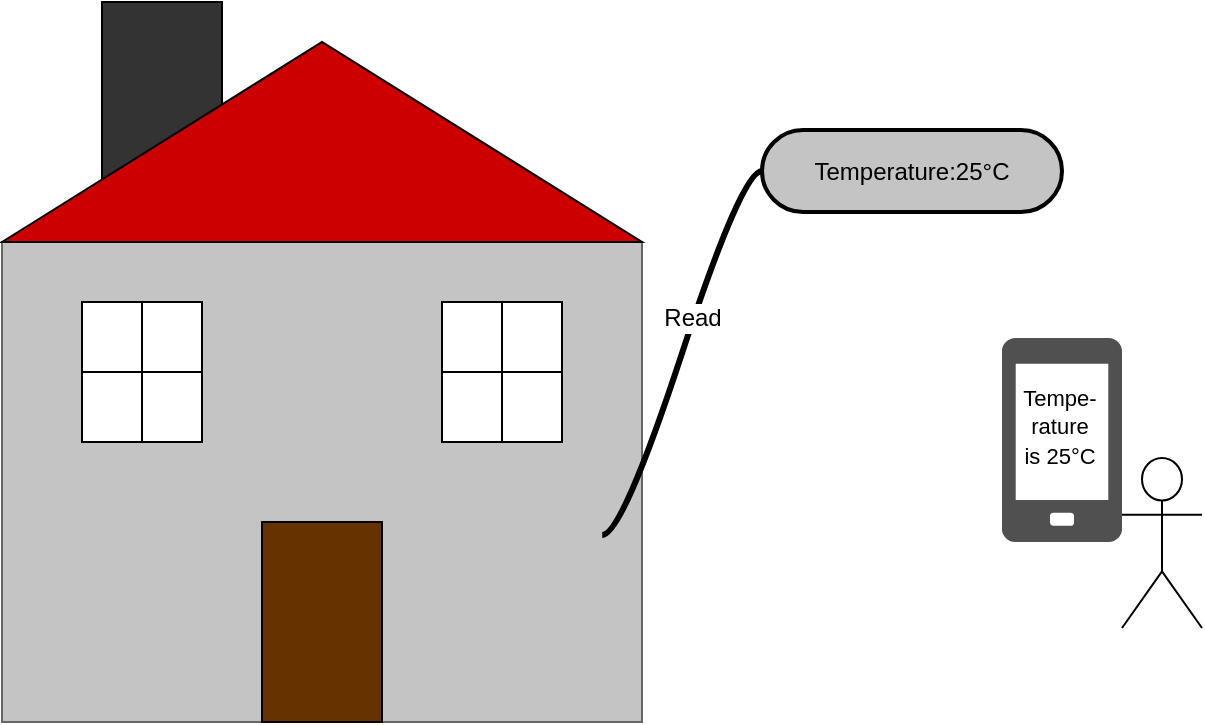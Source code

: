 <mxfile userAgent="Mozilla/5.0 (X11; Linux x86_64) AppleWebKit/537.36 (KHTML, like Gecko) draw.io/7.3.5 Chrome/58.0.303.110 Electron/1.7.5 Safari/537.36" version="7.3.5" editor="www.draw.io" type="device"><diagram id="74b0dfdc-24c5-9ccd-d5c9-d0d7f6749a5c" name="Page-1"><mxGraphModel dx="1024" dy="655" grid="1" gridSize="10" guides="1" tooltips="1" connect="1" arrows="1" fold="1" page="1" pageScale="1" pageWidth="850" pageHeight="1100" background="#ffffff" math="0" shadow="0"><root><mxCell id="0"/><mxCell id="1" parent="0"/><mxCell id="55" value="" style="rounded=0;whiteSpace=wrap;html=1;strokeColor=#666666;fillColor=#C4C4C4;align=center;" vertex="1" parent="1"><mxGeometry x="30" y="155" width="320" height="240" as="geometry"/></mxCell><mxCell id="57" value="" style="rounded=0;whiteSpace=wrap;html=1;strokeColor=#000000;fillColor=#333333;align=center;rotation=90;" vertex="1" parent="1"><mxGeometry x="50" y="65" width="120" height="60" as="geometry"/></mxCell><mxCell id="56" value="" style="triangle;whiteSpace=wrap;html=1;strokeColor=#000000;fillColor=#CC0000;align=center;rotation=-90;" vertex="1" parent="1"><mxGeometry x="140" y="-55" width="100" height="320" as="geometry"/></mxCell><mxCell id="58" value="" style="rounded=0;whiteSpace=wrap;html=1;strokeColor=#000000;fillColor=#ffffff;align=center;" vertex="1" parent="1"><mxGeometry x="70" y="185" width="60" height="70" as="geometry"/></mxCell><mxCell id="59" value="" style="endArrow=none;html=1;strokeColor=#000000;exitX=0.5;exitY=1;" edge="1" parent="1" source="58"><mxGeometry width="50" height="50" relative="1" as="geometry"><mxPoint x="50" y="235" as="sourcePoint"/><mxPoint x="100" y="185" as="targetPoint"/></mxGeometry></mxCell><mxCell id="60" value="" style="endArrow=none;html=1;strokeColor=#000000;entryX=1;entryY=0.5;exitX=0;exitY=0.5;" edge="1" parent="1" source="58" target="58"><mxGeometry width="50" height="50" relative="1" as="geometry"><mxPoint x="70" y="225" as="sourcePoint"/><mxPoint x="120" y="175" as="targetPoint"/></mxGeometry></mxCell><mxCell id="61" value="" style="rounded=0;whiteSpace=wrap;html=1;strokeColor=#000000;fillColor=#ffffff;align=center;" vertex="1" parent="1"><mxGeometry x="250" y="185" width="60" height="70" as="geometry"/></mxCell><mxCell id="62" value="" style="endArrow=none;html=1;strokeColor=#000000;exitX=0.5;exitY=1;" edge="1" source="61" parent="1"><mxGeometry width="50" height="50" relative="1" as="geometry"><mxPoint x="230" y="235" as="sourcePoint"/><mxPoint x="280" y="185" as="targetPoint"/></mxGeometry></mxCell><mxCell id="63" value="" style="endArrow=none;html=1;strokeColor=#000000;entryX=1;entryY=0.5;exitX=0;exitY=0.5;" edge="1" source="61" target="61" parent="1"><mxGeometry width="50" height="50" relative="1" as="geometry"><mxPoint x="250" y="225" as="sourcePoint"/><mxPoint x="300" y="175" as="targetPoint"/></mxGeometry></mxCell><mxCell id="64" value="" style="rounded=0;whiteSpace=wrap;html=1;strokeColor=#000000;fillColor=#663300;align=center;" vertex="1" parent="1"><mxGeometry x="160" y="295" width="60" height="100" as="geometry"/></mxCell><mxCell id="65" value="" style="shape=umlActor;verticalLabelPosition=bottom;labelBackgroundColor=#ffffff;verticalAlign=top;html=1;strokeColor=#000000;fillColor=#ffffff;align=center;" vertex="1" parent="1"><mxGeometry x="590" y="263" width="40" height="85" as="geometry"/></mxCell><mxCell id="72" value="" style="shadow=0;dashed=0;html=1;strokeColor=none;fillColor=#505050;labelPosition=center;verticalLabelPosition=bottom;verticalAlign=top;shape=mxgraph.office.devices.cell_phone_generic;align=center;" vertex="1" parent="1"><mxGeometry x="530" y="203" width="60" height="102" as="geometry"/></mxCell><mxCell id="73" value="&lt;font style=&quot;font-size: 11px&quot;&gt;Tempe-&lt;/font&gt;&lt;div&gt;&lt;font style=&quot;font-size: 11px&quot;&gt;rature is 25°C&lt;/font&gt;&lt;/div&gt;" style="text;html=1;strokeColor=none;fillColor=none;align=center;verticalAlign=middle;whiteSpace=wrap;" vertex="1" parent="1"><mxGeometry x="548" y="213" width="22" height="68" as="geometry"/></mxCell><mxCell id="74" value="Temperature:25°C" style="whiteSpace=wrap;html=1;rounded=1;arcSize=50;align=center;verticalAlign=middle;container=1;recursiveResize=0;strokeWidth=2;autosize=1;spacing=4;treeFolding=1;fillColor=#C4C4C4;" vertex="1" parent="1"><mxGeometry x="410" y="99" width="150" height="41" as="geometry"/></mxCell><mxCell id="75" value="" style="edgeStyle=entityRelationEdgeStyle;startArrow=none;endArrow=none;segment=10;curved=1;strokeColor=#000000;exitX=1;exitY=0.5;startSize=6;strokeWidth=3;" edge="1" target="74" parent="1"><mxGeometry relative="1" as="geometry"><mxPoint x="330.118" y="301.471" as="sourcePoint"/></mxGeometry></mxCell><mxCell id="78" value="Read" style="text;html=1;resizable=0;points=[];align=center;verticalAlign=middle;labelBackgroundColor=#ffffff;" vertex="1" connectable="0" parent="75"><mxGeometry x="0.179" y="1" relative="1" as="geometry"><mxPoint as="offset"/></mxGeometry></mxCell></root></mxGraphModel></diagram></mxfile>